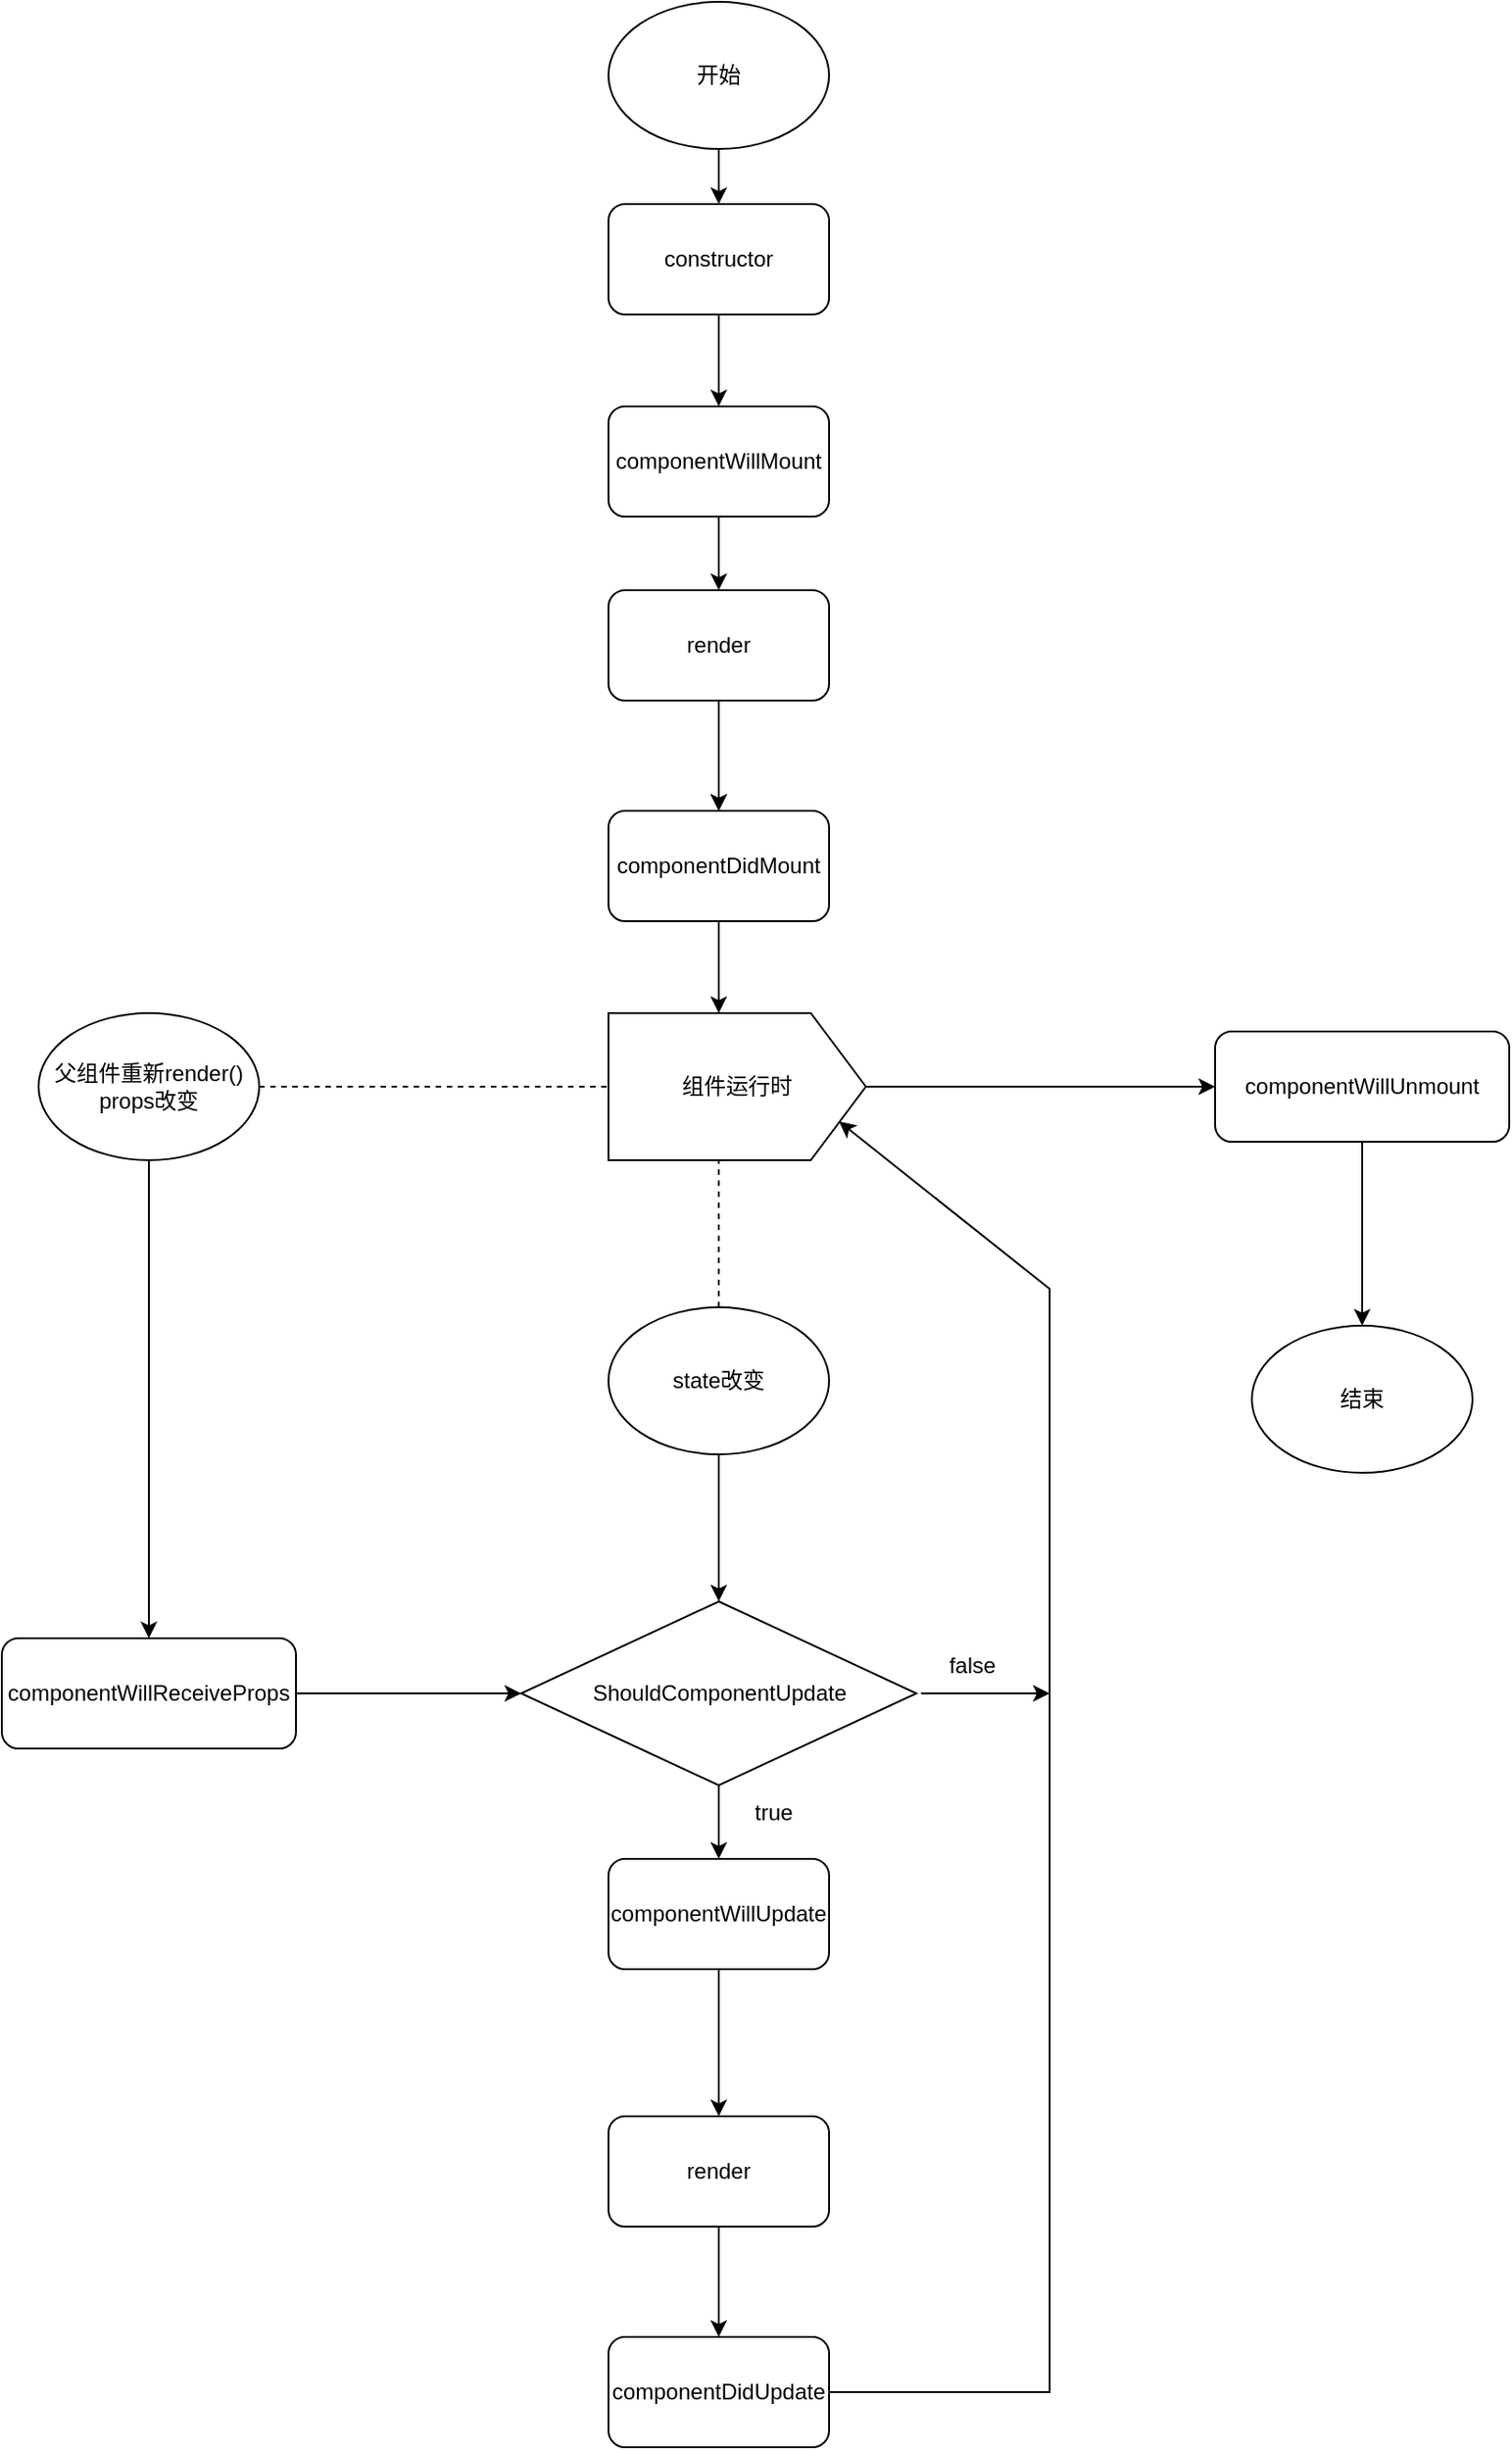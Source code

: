 <mxfile version="15.5.4" type="embed"><diagram id="23iRSUPoRavnBvh4doch" name="Page-1"><mxGraphModel dx="1735" dy="1872" grid="1" gridSize="10" guides="1" tooltips="1" connect="1" arrows="1" fold="1" page="1" pageScale="1" pageWidth="827" pageHeight="1169" math="0" shadow="0"><root><mxCell id="0"/><mxCell id="1" parent="0"/><mxCell id="3" value="componentDidMount" style="rounded=1;whiteSpace=wrap;html=1;" vertex="1" parent="1"><mxGeometry x="751" y="170" width="120" height="60" as="geometry"/></mxCell><mxCell id="5" value="componentWillReceiveProps" style="rounded=1;whiteSpace=wrap;html=1;" vertex="1" parent="1"><mxGeometry x="421" y="620" width="160" height="60" as="geometry"/></mxCell><mxCell id="9" value="componentWillUpdate" style="rounded=1;whiteSpace=wrap;html=1;" vertex="1" parent="1"><mxGeometry x="751" y="740" width="120" height="60" as="geometry"/></mxCell><mxCell id="11" value="" style="endArrow=classic;html=1;rounded=0;exitX=0.5;exitY=1;exitDx=0;exitDy=0;entryX=0.5;entryY=1;entryDx=0;entryDy=0;" edge="1" parent="1" source="52"><mxGeometry width="50" height="50" relative="1" as="geometry"><mxPoint x="871" y="320" as="sourcePoint"/><mxPoint x="1081.0" y="320" as="targetPoint"/></mxGeometry></mxCell><mxCell id="12" value="" style="endArrow=classic;html=1;rounded=0;exitX=0.5;exitY=1;exitDx=0;exitDy=0;" edge="1" parent="1" source="3"><mxGeometry width="50" height="50" relative="1" as="geometry"><mxPoint x="951" y="420" as="sourcePoint"/><mxPoint x="811.0" y="280" as="targetPoint"/></mxGeometry></mxCell><mxCell id="14" value="" style="endArrow=classic;html=1;rounded=0;exitX=0.5;exitY=1;exitDx=0;exitDy=0;entryX=0.5;entryY=0;entryDx=0;entryDy=0;startArrow=none;" edge="1" parent="1" source="54" target="9"><mxGeometry width="50" height="50" relative="1" as="geometry"><mxPoint x="811" y="660" as="sourcePoint"/><mxPoint x="1001" y="370" as="targetPoint"/></mxGeometry></mxCell><mxCell id="15" value="" style="endArrow=classic;html=1;rounded=0;entryX=0.5;entryY=0;entryDx=0;entryDy=0;startArrow=none;exitX=0.5;exitY=1;exitDx=0;exitDy=0;" edge="1" parent="1" source="50" target="5"><mxGeometry width="50" height="50" relative="1" as="geometry"><mxPoint x="521" y="360" as="sourcePoint"/><mxPoint x="951" y="370" as="targetPoint"/><Array as="points"/></mxGeometry></mxCell><mxCell id="16" value="" style="endArrow=classic;html=1;rounded=0;exitX=1;exitY=0.5;exitDx=0;exitDy=0;" edge="1" parent="1" source="5" target="54"><mxGeometry width="50" height="50" relative="1" as="geometry"><mxPoint x="571" y="350" as="sourcePoint"/><mxPoint x="711" y="630" as="targetPoint"/></mxGeometry></mxCell><mxCell id="17" value="render" style="rounded=1;whiteSpace=wrap;html=1;" vertex="1" parent="1"><mxGeometry x="751" y="880" width="120" height="60" as="geometry"/></mxCell><mxCell id="18" value="" style="endArrow=classic;html=1;rounded=0;exitX=0.5;exitY=1;exitDx=0;exitDy=0;entryX=0.5;entryY=0;entryDx=0;entryDy=0;" edge="1" parent="1" source="9" target="17"><mxGeometry width="50" height="50" relative="1" as="geometry"><mxPoint x="841" y="520" as="sourcePoint"/><mxPoint x="891" y="470" as="targetPoint"/></mxGeometry></mxCell><mxCell id="20" value="constructor" style="rounded=1;whiteSpace=wrap;html=1;" vertex="1" parent="1"><mxGeometry x="751" y="-160" width="120" height="60" as="geometry"/></mxCell><mxCell id="23" value="componentDidUpdate" style="rounded=1;whiteSpace=wrap;html=1;" vertex="1" parent="1"><mxGeometry x="751" y="1000" width="120" height="60" as="geometry"/></mxCell><mxCell id="30" value="" style="endArrow=classic;html=1;rounded=0;exitX=0.5;exitY=1;exitDx=0;exitDy=0;entryX=0.5;entryY=0;entryDx=0;entryDy=0;" edge="1" parent="1" source="2"><mxGeometry width="50" height="50" relative="1" as="geometry"><mxPoint x="821" y="60" as="sourcePoint"/><mxPoint x="811.0" y="50" as="targetPoint"/></mxGeometry></mxCell><mxCell id="31" value="" style="endArrow=classic;html=1;rounded=0;exitX=0.5;exitY=1;exitDx=0;exitDy=0;" edge="1" parent="1" target="3"><mxGeometry width="50" height="50" relative="1" as="geometry"><mxPoint x="811.0" y="130" as="sourcePoint"/><mxPoint x="871" y="10" as="targetPoint"/></mxGeometry></mxCell><mxCell id="32" value="" style="endArrow=classic;html=1;rounded=0;exitX=0.5;exitY=1;exitDx=0;exitDy=0;entryX=0.5;entryY=0;entryDx=0;entryDy=0;" edge="1" parent="1" source="17" target="23"><mxGeometry width="50" height="50" relative="1" as="geometry"><mxPoint x="821" y="630" as="sourcePoint"/><mxPoint x="871" y="580" as="targetPoint"/></mxGeometry></mxCell><mxCell id="33" value="" style="endArrow=classic;html=1;rounded=0;exitX=1;exitY=0.5;exitDx=0;exitDy=0;entryX=0.263;entryY=0.896;entryDx=0;entryDy=0;entryPerimeter=0;" edge="1" parent="1" source="23" target="52"><mxGeometry width="50" height="50" relative="1" as="geometry"><mxPoint x="821" y="770" as="sourcePoint"/><mxPoint x="991" y="460" as="targetPoint"/><Array as="points"><mxPoint x="991" y="1030"/><mxPoint x="991" y="430"/></Array></mxGeometry></mxCell><mxCell id="34" value="componentWillUnmount" style="rounded=1;whiteSpace=wrap;html=1;" vertex="1" parent="1"><mxGeometry x="1081" y="290" width="160" height="60" as="geometry"/></mxCell><mxCell id="36" value="" style="endArrow=classic;html=1;rounded=0;exitX=0.5;exitY=1;exitDx=0;exitDy=0;entryX=0.5;entryY=0;entryDx=0;entryDy=0;" edge="1" parent="1" source="34"><mxGeometry width="50" height="50" relative="1" as="geometry"><mxPoint x="821" y="350" as="sourcePoint"/><mxPoint x="1161" y="450" as="targetPoint"/></mxGeometry></mxCell><mxCell id="2" value="componentWillMount" style="rounded=1;whiteSpace=wrap;html=1;" vertex="1" parent="1"><mxGeometry x="751" y="-50" width="120" height="60" as="geometry"/></mxCell><mxCell id="40" value="" style="endArrow=classic;html=1;rounded=0;exitX=0.5;exitY=1;exitDx=0;exitDy=0;" edge="1" parent="1" source="20" target="2"><mxGeometry width="50" height="50" relative="1" as="geometry"><mxPoint x="821" y="60" as="sourcePoint"/><mxPoint x="871" y="10" as="targetPoint"/></mxGeometry></mxCell><mxCell id="43" value="state改变" style="ellipse;whiteSpace=wrap;html=1;" vertex="1" parent="1"><mxGeometry x="751" y="440" width="120" height="80" as="geometry"/></mxCell><mxCell id="45" value="" style="endArrow=classic;html=1;rounded=0;exitX=0.5;exitY=1;exitDx=0;exitDy=0;entryX=0.5;entryY=0;entryDx=0;entryDy=0;" edge="1" parent="1" source="43" target="54"><mxGeometry width="50" height="50" relative="1" as="geometry"><mxPoint x="1161" y="400" as="sourcePoint"/><mxPoint x="811" y="600" as="targetPoint"/></mxGeometry></mxCell><mxCell id="46" value="开始" style="ellipse;whiteSpace=wrap;html=1;" vertex="1" parent="1"><mxGeometry x="751" y="-270" width="120" height="80" as="geometry"/></mxCell><mxCell id="47" value="" style="endArrow=classic;html=1;rounded=0;exitX=0.5;exitY=1;exitDx=0;exitDy=0;" edge="1" parent="1" source="46" target="20"><mxGeometry width="50" height="50" relative="1" as="geometry"><mxPoint x="701" y="-170" as="sourcePoint"/><mxPoint x="751" y="-220" as="targetPoint"/></mxGeometry></mxCell><mxCell id="49" value="" style="edgeStyle=orthogonalEdgeStyle;rounded=0;orthogonalLoop=1;jettySize=auto;html=1;" edge="1" parent="1" source="48" target="3"><mxGeometry relative="1" as="geometry"/></mxCell><mxCell id="48" value="render" style="rounded=1;whiteSpace=wrap;html=1;" vertex="1" parent="1"><mxGeometry x="751" y="50" width="120" height="60" as="geometry"/></mxCell><mxCell id="50" value="父组件重新render()&lt;br&gt;props改变" style="ellipse;whiteSpace=wrap;html=1;" vertex="1" parent="1"><mxGeometry x="441" y="280" width="120" height="80" as="geometry"/></mxCell><mxCell id="51" value="" style="endArrow=none;dashed=1;html=1;rounded=0;exitX=1;exitY=0.5;exitDx=0;exitDy=0;entryX=0;entryY=0.5;entryDx=0;entryDy=0;" edge="1" parent="1" source="50"><mxGeometry width="50" height="50" relative="1" as="geometry"><mxPoint x="631" y="400" as="sourcePoint"/><mxPoint x="751.0" y="320" as="targetPoint"/></mxGeometry></mxCell><mxCell id="52" value="组件运行时" style="shape=offPageConnector;whiteSpace=wrap;html=1;direction=north;size=0.214;" vertex="1" parent="1"><mxGeometry x="751" y="280" width="140" height="80" as="geometry"/></mxCell><mxCell id="54" value="ShouldComponentUpdate" style="rhombus;whiteSpace=wrap;html=1;" vertex="1" parent="1"><mxGeometry x="703.5" y="600" width="215" height="100" as="geometry"/></mxCell><mxCell id="57" value="" style="endArrow=classic;html=1;rounded=0;" edge="1" parent="1"><mxGeometry width="50" height="50" relative="1" as="geometry"><mxPoint x="921" y="650" as="sourcePoint"/><mxPoint x="991" y="650" as="targetPoint"/></mxGeometry></mxCell><mxCell id="58" value="false" style="text;html=1;strokeColor=none;fillColor=none;align=center;verticalAlign=middle;whiteSpace=wrap;rounded=0;" vertex="1" parent="1"><mxGeometry x="918.5" y="620" width="60" height="30" as="geometry"/></mxCell><mxCell id="60" value="true" style="text;html=1;strokeColor=none;fillColor=none;align=center;verticalAlign=middle;whiteSpace=wrap;rounded=0;" vertex="1" parent="1"><mxGeometry x="811" y="700" width="60" height="30" as="geometry"/></mxCell><mxCell id="61" value="" style="endArrow=none;dashed=1;html=1;rounded=0;exitX=0.5;exitY=0;exitDx=0;exitDy=0;" edge="1" parent="1" source="43"><mxGeometry width="50" height="50" relative="1" as="geometry"><mxPoint x="1091" y="390" as="sourcePoint"/><mxPoint x="811" y="360" as="targetPoint"/></mxGeometry></mxCell><mxCell id="62" value="结束" style="ellipse;whiteSpace=wrap;html=1;" vertex="1" parent="1"><mxGeometry x="1101" y="450" width="120" height="80" as="geometry"/></mxCell></root></mxGraphModel></diagram></mxfile>